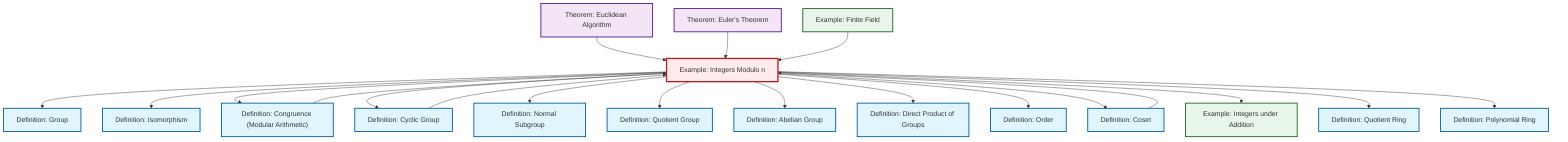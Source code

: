graph TD
    classDef definition fill:#e1f5fe,stroke:#01579b,stroke-width:2px
    classDef theorem fill:#f3e5f5,stroke:#4a148c,stroke-width:2px
    classDef axiom fill:#fff3e0,stroke:#e65100,stroke-width:2px
    classDef example fill:#e8f5e9,stroke:#1b5e20,stroke-width:2px
    classDef current fill:#ffebee,stroke:#b71c1c,stroke-width:3px
    def-normal-subgroup["Definition: Normal Subgroup"]:::definition
    thm-euclidean-algorithm["Theorem: Euclidean Algorithm"]:::theorem
    def-abelian-group["Definition: Abelian Group"]:::definition
    def-direct-product["Definition: Direct Product of Groups"]:::definition
    def-order["Definition: Order"]:::definition
    def-congruence["Definition: Congruence (Modular Arithmetic)"]:::definition
    ex-quotient-integers-mod-n["Example: Integers Modulo n"]:::example
    def-quotient-ring["Definition: Quotient Ring"]:::definition
    ex-integers-addition["Example: Integers under Addition"]:::example
    def-coset["Definition: Coset"]:::definition
    ex-finite-field["Example: Finite Field"]:::example
    thm-euler["Theorem: Euler's Theorem"]:::theorem
    def-cyclic-group["Definition: Cyclic Group"]:::definition
    def-polynomial-ring["Definition: Polynomial Ring"]:::definition
    def-isomorphism["Definition: Isomorphism"]:::definition
    def-quotient-group["Definition: Quotient Group"]:::definition
    def-group["Definition: Group"]:::definition
    ex-quotient-integers-mod-n --> def-group
    thm-euclidean-algorithm --> ex-quotient-integers-mod-n
    ex-quotient-integers-mod-n --> def-isomorphism
    ex-quotient-integers-mod-n --> def-congruence
    ex-quotient-integers-mod-n --> def-cyclic-group
    thm-euler --> ex-quotient-integers-mod-n
    def-coset --> ex-quotient-integers-mod-n
    ex-quotient-integers-mod-n --> def-normal-subgroup
    ex-quotient-integers-mod-n --> def-quotient-group
    ex-quotient-integers-mod-n --> def-abelian-group
    ex-quotient-integers-mod-n --> def-direct-product
    ex-quotient-integers-mod-n --> def-order
    ex-quotient-integers-mod-n --> def-coset
    def-cyclic-group --> ex-quotient-integers-mod-n
    ex-quotient-integers-mod-n --> ex-integers-addition
    ex-quotient-integers-mod-n --> def-quotient-ring
    ex-finite-field --> ex-quotient-integers-mod-n
    ex-quotient-integers-mod-n --> def-polynomial-ring
    def-congruence --> ex-quotient-integers-mod-n
    class ex-quotient-integers-mod-n current